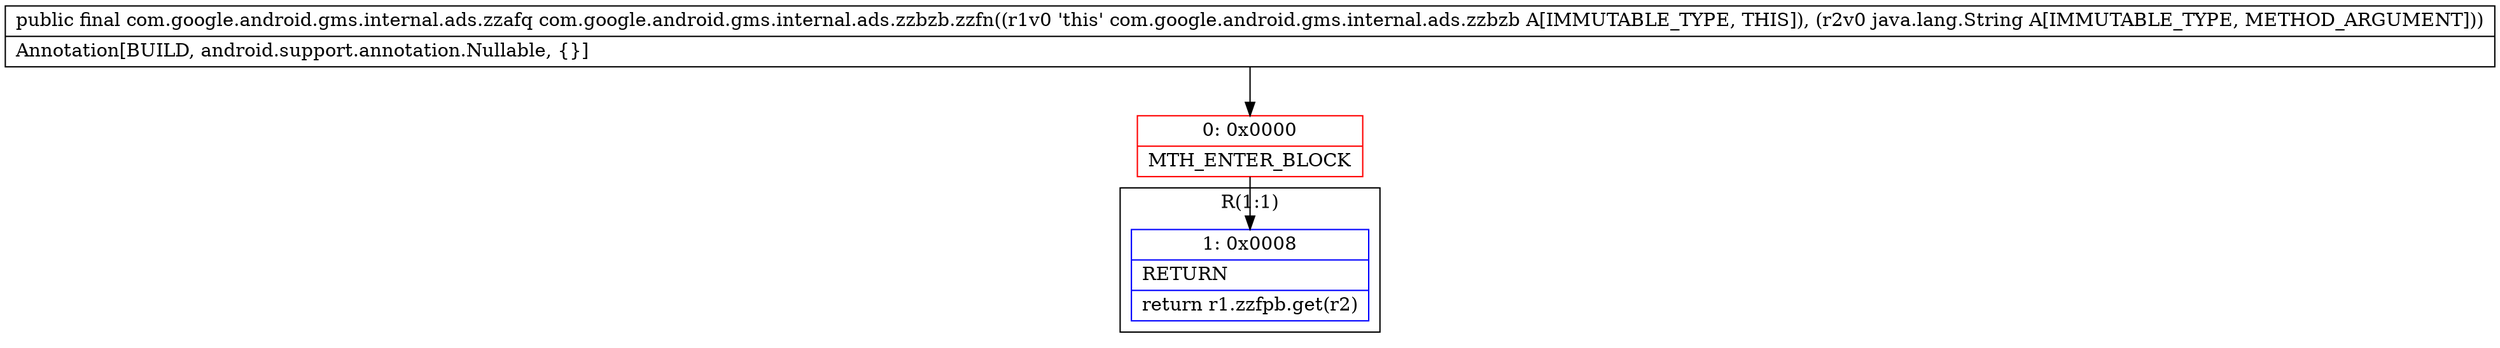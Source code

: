 digraph "CFG forcom.google.android.gms.internal.ads.zzbzb.zzfn(Ljava\/lang\/String;)Lcom\/google\/android\/gms\/internal\/ads\/zzafq;" {
subgraph cluster_Region_915593362 {
label = "R(1:1)";
node [shape=record,color=blue];
Node_1 [shape=record,label="{1\:\ 0x0008|RETURN\l|return r1.zzfpb.get(r2)\l}"];
}
Node_0 [shape=record,color=red,label="{0\:\ 0x0000|MTH_ENTER_BLOCK\l}"];
MethodNode[shape=record,label="{public final com.google.android.gms.internal.ads.zzafq com.google.android.gms.internal.ads.zzbzb.zzfn((r1v0 'this' com.google.android.gms.internal.ads.zzbzb A[IMMUTABLE_TYPE, THIS]), (r2v0 java.lang.String A[IMMUTABLE_TYPE, METHOD_ARGUMENT]))  | Annotation[BUILD, android.support.annotation.Nullable, \{\}]\l}"];
MethodNode -> Node_0;
Node_0 -> Node_1;
}


